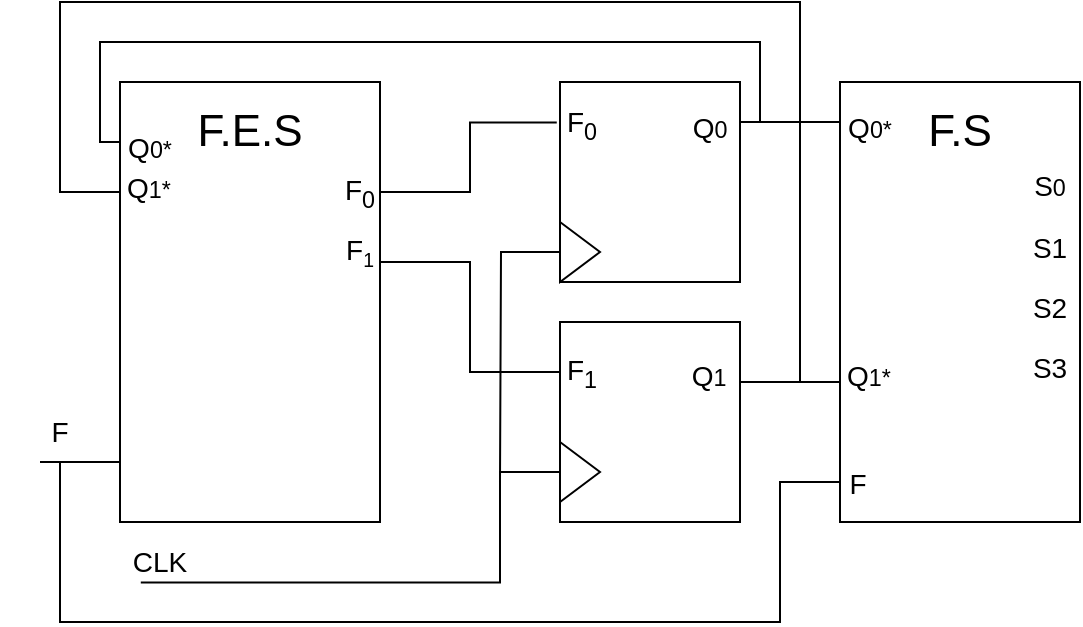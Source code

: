 <mxfile version="17.2.4" type="device"><diagram id="CmgpDARIxLYHTDOXv_fF" name="Page-1"><mxGraphModel dx="1106" dy="783" grid="1" gridSize="10" guides="1" tooltips="1" connect="1" arrows="1" fold="1" page="1" pageScale="1" pageWidth="827" pageHeight="1169" math="0" shadow="0"><root><mxCell id="0"/><mxCell id="1" parent="0"/><mxCell id="j-33oVJbAD0fktlWsdB5-16" style="edgeStyle=orthogonalEdgeStyle;rounded=0;orthogonalLoop=1;jettySize=auto;html=1;exitX=1;exitY=0.25;exitDx=0;exitDy=0;entryX=-0.018;entryY=0.202;entryDx=0;entryDy=0;entryPerimeter=0;fontSize=14;endArrow=none;endFill=0;" parent="1" source="j-33oVJbAD0fktlWsdB5-2" target="j-33oVJbAD0fktlWsdB5-3" edge="1"><mxGeometry relative="1" as="geometry"/></mxCell><mxCell id="j-33oVJbAD0fktlWsdB5-18" style="edgeStyle=orthogonalEdgeStyle;rounded=0;orthogonalLoop=1;jettySize=auto;html=1;exitX=0.997;exitY=0.417;exitDx=0;exitDy=0;entryX=0;entryY=0.25;entryDx=0;entryDy=0;fontSize=14;endArrow=none;endFill=0;exitPerimeter=0;" parent="1" source="j-33oVJbAD0fktlWsdB5-2" target="j-33oVJbAD0fktlWsdB5-4" edge="1"><mxGeometry relative="1" as="geometry"><Array as="points"><mxPoint x="320" y="350"/><mxPoint x="365" y="350"/><mxPoint x="365" y="405"/></Array></mxGeometry></mxCell><mxCell id="j-33oVJbAD0fktlWsdB5-24" style="edgeStyle=orthogonalEdgeStyle;rounded=0;orthogonalLoop=1;jettySize=auto;html=1;fontSize=14;endArrow=none;endFill=0;" parent="1" source="j-33oVJbAD0fktlWsdB5-2" edge="1"><mxGeometry relative="1" as="geometry"><mxPoint x="510" y="280" as="targetPoint"/><Array as="points"><mxPoint x="180" y="290"/><mxPoint x="180" y="240"/><mxPoint x="510" y="240"/></Array></mxGeometry></mxCell><mxCell id="j-33oVJbAD0fktlWsdB5-25" style="edgeStyle=orthogonalEdgeStyle;rounded=0;orthogonalLoop=1;jettySize=auto;html=1;exitX=0;exitY=0.25;exitDx=0;exitDy=0;fontSize=14;endArrow=none;endFill=0;" parent="1" source="j-33oVJbAD0fktlWsdB5-2" edge="1"><mxGeometry relative="1" as="geometry"><mxPoint x="530" y="410" as="targetPoint"/><Array as="points"><mxPoint x="160" y="315"/><mxPoint x="160" y="220"/><mxPoint x="530" y="220"/></Array></mxGeometry></mxCell><mxCell id="j-33oVJbAD0fktlWsdB5-2" value="" style="rounded=0;whiteSpace=wrap;html=1;" parent="1" vertex="1"><mxGeometry x="190" y="260" width="130" height="220" as="geometry"/></mxCell><mxCell id="j-33oVJbAD0fktlWsdB5-31" style="edgeStyle=orthogonalEdgeStyle;rounded=0;orthogonalLoop=1;jettySize=auto;html=1;exitX=1;exitY=0.25;exitDx=0;exitDy=0;entryX=0.002;entryY=0.092;entryDx=0;entryDy=0;entryPerimeter=0;fontSize=14;endArrow=none;endFill=0;" parent="1" source="j-33oVJbAD0fktlWsdB5-3" target="j-33oVJbAD0fktlWsdB5-6" edge="1"><mxGeometry relative="1" as="geometry"><Array as="points"><mxPoint x="500" y="280"/><mxPoint x="550" y="280"/></Array></mxGeometry></mxCell><mxCell id="j-33oVJbAD0fktlWsdB5-3" value="" style="rounded=0;whiteSpace=wrap;html=1;" parent="1" vertex="1"><mxGeometry x="410" y="260" width="90" height="100" as="geometry"/></mxCell><mxCell id="j-33oVJbAD0fktlWsdB5-26" style="edgeStyle=orthogonalEdgeStyle;rounded=0;orthogonalLoop=1;jettySize=auto;html=1;exitX=1;exitY=0.25;exitDx=0;exitDy=0;fontSize=14;endArrow=none;endFill=0;" parent="1" source="j-33oVJbAD0fktlWsdB5-4" edge="1"><mxGeometry relative="1" as="geometry"><mxPoint x="550" y="404.828" as="targetPoint"/><Array as="points"><mxPoint x="500" y="410"/><mxPoint x="550" y="410"/></Array></mxGeometry></mxCell><mxCell id="j-33oVJbAD0fktlWsdB5-4" value="" style="rounded=0;whiteSpace=wrap;html=1;" parent="1" vertex="1"><mxGeometry x="410" y="380" width="90" height="100" as="geometry"/></mxCell><mxCell id="j-33oVJbAD0fktlWsdB5-5" value="&lt;font style=&quot;font-size: 22px&quot;&gt;F.E.S&lt;/font&gt;" style="text;html=1;strokeColor=none;fillColor=none;align=center;verticalAlign=middle;whiteSpace=wrap;rounded=0;" parent="1" vertex="1"><mxGeometry x="220" y="270" width="70" height="30" as="geometry"/></mxCell><mxCell id="j-33oVJbAD0fktlWsdB5-6" value="" style="rounded=0;whiteSpace=wrap;html=1;" parent="1" vertex="1"><mxGeometry x="550" y="260" width="120" height="220" as="geometry"/></mxCell><mxCell id="j-33oVJbAD0fktlWsdB5-7" value="&lt;font style=&quot;font-size: 22px&quot;&gt;F.S&lt;/font&gt;" style="text;html=1;strokeColor=none;fillColor=none;align=center;verticalAlign=middle;whiteSpace=wrap;rounded=0;" parent="1" vertex="1"><mxGeometry x="575" y="270" width="70" height="30" as="geometry"/></mxCell><mxCell id="j-33oVJbAD0fktlWsdB5-35" style="edgeStyle=orthogonalEdgeStyle;rounded=0;orthogonalLoop=1;jettySize=auto;html=1;exitX=0;exitY=0.5;exitDx=0;exitDy=0;fontSize=14;endArrow=none;endFill=0;entryX=0.34;entryY=1.01;entryDx=0;entryDy=0;entryPerimeter=0;" parent="1" source="j-33oVJbAD0fktlWsdB5-8" target="j-33oVJbAD0fktlWsdB5-15" edge="1"><mxGeometry relative="1" as="geometry"><mxPoint x="200" y="520" as="targetPoint"/><Array as="points"><mxPoint x="380" y="455"/><mxPoint x="380" y="510"/></Array></mxGeometry></mxCell><mxCell id="j-33oVJbAD0fktlWsdB5-8" value="" style="triangle;whiteSpace=wrap;html=1;fontSize=14;" parent="1" vertex="1"><mxGeometry x="410" y="440" width="20" height="30" as="geometry"/></mxCell><mxCell id="j-33oVJbAD0fktlWsdB5-36" style="edgeStyle=orthogonalEdgeStyle;rounded=0;orthogonalLoop=1;jettySize=auto;html=1;exitX=0;exitY=0.5;exitDx=0;exitDy=0;fontSize=14;endArrow=none;endFill=0;" parent="1" source="j-33oVJbAD0fktlWsdB5-9" edge="1"><mxGeometry relative="1" as="geometry"><mxPoint x="380" y="460" as="targetPoint"/></mxGeometry></mxCell><mxCell id="j-33oVJbAD0fktlWsdB5-9" value="" style="triangle;whiteSpace=wrap;html=1;fontSize=14;" parent="1" vertex="1"><mxGeometry x="410" y="330" width="20" height="30" as="geometry"/></mxCell><mxCell id="j-33oVJbAD0fktlWsdB5-15" value="CLK" style="text;html=1;strokeColor=none;fillColor=none;align=center;verticalAlign=middle;whiteSpace=wrap;rounded=0;fontSize=14;" parent="1" vertex="1"><mxGeometry x="180" y="490" width="60" height="20" as="geometry"/></mxCell><mxCell id="j-33oVJbAD0fktlWsdB5-19" value="F&lt;sub&gt;0&lt;/sub&gt;" style="text;html=1;strokeColor=none;fillColor=none;align=center;verticalAlign=middle;whiteSpace=wrap;rounded=0;fontSize=14;" parent="1" vertex="1"><mxGeometry x="280" y="300" width="60" height="30" as="geometry"/></mxCell><mxCell id="j-33oVJbAD0fktlWsdB5-20" value="F&lt;span style=&quot;font-size: 11.667px&quot;&gt;&lt;sub&gt;1&lt;/sub&gt;&lt;/span&gt;" style="text;html=1;strokeColor=none;fillColor=none;align=center;verticalAlign=middle;whiteSpace=wrap;rounded=0;fontSize=14;" parent="1" vertex="1"><mxGeometry x="280" y="330" width="60" height="30" as="geometry"/></mxCell><mxCell id="j-33oVJbAD0fktlWsdB5-21" value="F&lt;sub&gt;0&lt;/sub&gt;" style="text;html=1;strokeColor=none;fillColor=none;align=center;verticalAlign=middle;whiteSpace=wrap;rounded=0;fontSize=14;" parent="1" vertex="1"><mxGeometry x="391" y="266" width="60" height="30" as="geometry"/></mxCell><mxCell id="j-33oVJbAD0fktlWsdB5-22" value="F&lt;sub&gt;1&lt;/sub&gt;" style="text;html=1;strokeColor=none;fillColor=none;align=center;verticalAlign=middle;whiteSpace=wrap;rounded=0;fontSize=14;" parent="1" vertex="1"><mxGeometry x="391" y="390" width="60" height="30" as="geometry"/></mxCell><mxCell id="j-33oVJbAD0fktlWsdB5-29" value="&lt;sub&gt;&lt;span style=&quot;font-size: 14px&quot;&gt;Q&lt;/span&gt;&lt;span style=&quot;font-size: 11.667px&quot;&gt;1&lt;/span&gt;&lt;/sub&gt;" style="text;html=1;strokeColor=none;fillColor=none;align=center;verticalAlign=middle;whiteSpace=wrap;rounded=0;fontSize=14;" parent="1" vertex="1"><mxGeometry x="460" y="390" width="49" height="30" as="geometry"/></mxCell><mxCell id="j-33oVJbAD0fktlWsdB5-27" value="&lt;sub&gt;&lt;span style=&quot;font-size: 14px&quot;&gt;Q&lt;/span&gt;0&lt;/sub&gt;" style="text;html=1;strokeColor=none;fillColor=none;align=center;verticalAlign=middle;whiteSpace=wrap;rounded=0;fontSize=14;" parent="1" vertex="1"><mxGeometry x="474.5" y="266" width="20" height="30" as="geometry"/></mxCell><mxCell id="j-33oVJbAD0fktlWsdB5-33" value="" style="endArrow=none;html=1;rounded=0;fontSize=14;entryX=1;entryY=1;entryDx=0;entryDy=0;" parent="1" target="j-33oVJbAD0fktlWsdB5-34" edge="1"><mxGeometry width="50" height="50" relative="1" as="geometry"><mxPoint x="150" y="450" as="sourcePoint"/><mxPoint x="200" y="450" as="targetPoint"/></mxGeometry></mxCell><mxCell id="j-33oVJbAD0fktlWsdB5-37" style="edgeStyle=orthogonalEdgeStyle;rounded=0;orthogonalLoop=1;jettySize=auto;html=1;exitX=0.5;exitY=1;exitDx=0;exitDy=0;fontSize=14;endArrow=none;endFill=0;" parent="1" source="j-33oVJbAD0fktlWsdB5-34" edge="1"><mxGeometry relative="1" as="geometry"><mxPoint x="550" y="460" as="targetPoint"/><Array as="points"><mxPoint x="160" y="530"/><mxPoint x="520" y="530"/><mxPoint x="520" y="460"/><mxPoint x="549" y="460"/></Array></mxGeometry></mxCell><mxCell id="j-33oVJbAD0fktlWsdB5-34" value="F" style="text;html=1;strokeColor=none;fillColor=none;align=center;verticalAlign=middle;whiteSpace=wrap;rounded=0;fontSize=14;" parent="1" vertex="1"><mxGeometry x="130" y="420" width="60" height="30" as="geometry"/></mxCell><mxCell id="j-33oVJbAD0fktlWsdB5-38" value="&lt;sub&gt;&lt;span style=&quot;font-size: 14px&quot;&gt;Q&lt;/span&gt;0*&lt;/sub&gt;" style="text;html=1;strokeColor=none;fillColor=none;align=center;verticalAlign=middle;whiteSpace=wrap;rounded=0;fontSize=14;" parent="1" vertex="1"><mxGeometry x="194.5" y="276" width="20" height="30" as="geometry"/></mxCell><mxCell id="j-33oVJbAD0fktlWsdB5-39" value="&lt;sub&gt;&lt;span style=&quot;font-size: 14px&quot;&gt;Q&lt;/span&gt;&lt;span style=&quot;font-size: 11.667px&quot;&gt;1*&lt;/span&gt;&lt;/sub&gt;" style="text;html=1;strokeColor=none;fillColor=none;align=center;verticalAlign=middle;whiteSpace=wrap;rounded=0;fontSize=14;" parent="1" vertex="1"><mxGeometry x="180" y="296" width="49" height="30" as="geometry"/></mxCell><mxCell id="j-33oVJbAD0fktlWsdB5-40" value="&lt;sub&gt;&lt;span style=&quot;font-size: 14px&quot;&gt;S&lt;/span&gt;0&lt;/sub&gt;" style="text;html=1;strokeColor=none;fillColor=none;align=center;verticalAlign=middle;whiteSpace=wrap;rounded=0;fontSize=14;" parent="1" vertex="1"><mxGeometry x="645" y="295" width="20" height="30" as="geometry"/></mxCell><mxCell id="j-33oVJbAD0fktlWsdB5-41" value="&lt;sub&gt;&lt;span style=&quot;font-size: 14px&quot;&gt;S1&lt;/span&gt;&lt;/sub&gt;" style="text;html=1;strokeColor=none;fillColor=none;align=center;verticalAlign=middle;whiteSpace=wrap;rounded=0;fontSize=14;" parent="1" vertex="1"><mxGeometry x="645" y="326" width="20" height="30" as="geometry"/></mxCell><mxCell id="j-33oVJbAD0fktlWsdB5-42" value="&lt;sub&gt;&lt;span style=&quot;font-size: 14px&quot;&gt;S2&lt;/span&gt;&lt;/sub&gt;" style="text;html=1;strokeColor=none;fillColor=none;align=center;verticalAlign=middle;whiteSpace=wrap;rounded=0;fontSize=14;" parent="1" vertex="1"><mxGeometry x="645" y="356" width="20" height="30" as="geometry"/></mxCell><mxCell id="j-33oVJbAD0fktlWsdB5-43" value="&lt;sub&gt;&lt;span style=&quot;font-size: 14px&quot;&gt;S3&lt;/span&gt;&lt;/sub&gt;" style="text;html=1;strokeColor=none;fillColor=none;align=center;verticalAlign=middle;whiteSpace=wrap;rounded=0;fontSize=14;" parent="1" vertex="1"><mxGeometry x="645" y="386" width="20" height="30" as="geometry"/></mxCell><mxCell id="j-33oVJbAD0fktlWsdB5-44" value="F" style="text;html=1;strokeColor=none;fillColor=none;align=center;verticalAlign=middle;whiteSpace=wrap;rounded=0;fontSize=14;" parent="1" vertex="1"><mxGeometry x="529" y="446" width="60" height="30" as="geometry"/></mxCell><mxCell id="j-33oVJbAD0fktlWsdB5-45" value="&lt;sub&gt;&lt;span style=&quot;font-size: 14px&quot;&gt;Q&lt;/span&gt;0*&lt;/sub&gt;" style="text;html=1;strokeColor=none;fillColor=none;align=center;verticalAlign=middle;whiteSpace=wrap;rounded=0;fontSize=14;" parent="1" vertex="1"><mxGeometry x="554.5" y="266" width="20" height="30" as="geometry"/></mxCell><mxCell id="j-33oVJbAD0fktlWsdB5-46" value="&lt;sub&gt;&lt;span style=&quot;font-size: 14px&quot;&gt;Q&lt;/span&gt;&lt;span style=&quot;font-size: 11.667px&quot;&gt;1*&lt;/span&gt;&lt;/sub&gt;" style="text;html=1;strokeColor=none;fillColor=none;align=center;verticalAlign=middle;whiteSpace=wrap;rounded=0;fontSize=14;" parent="1" vertex="1"><mxGeometry x="540" y="390" width="49" height="30" as="geometry"/></mxCell></root></mxGraphModel></diagram></mxfile>